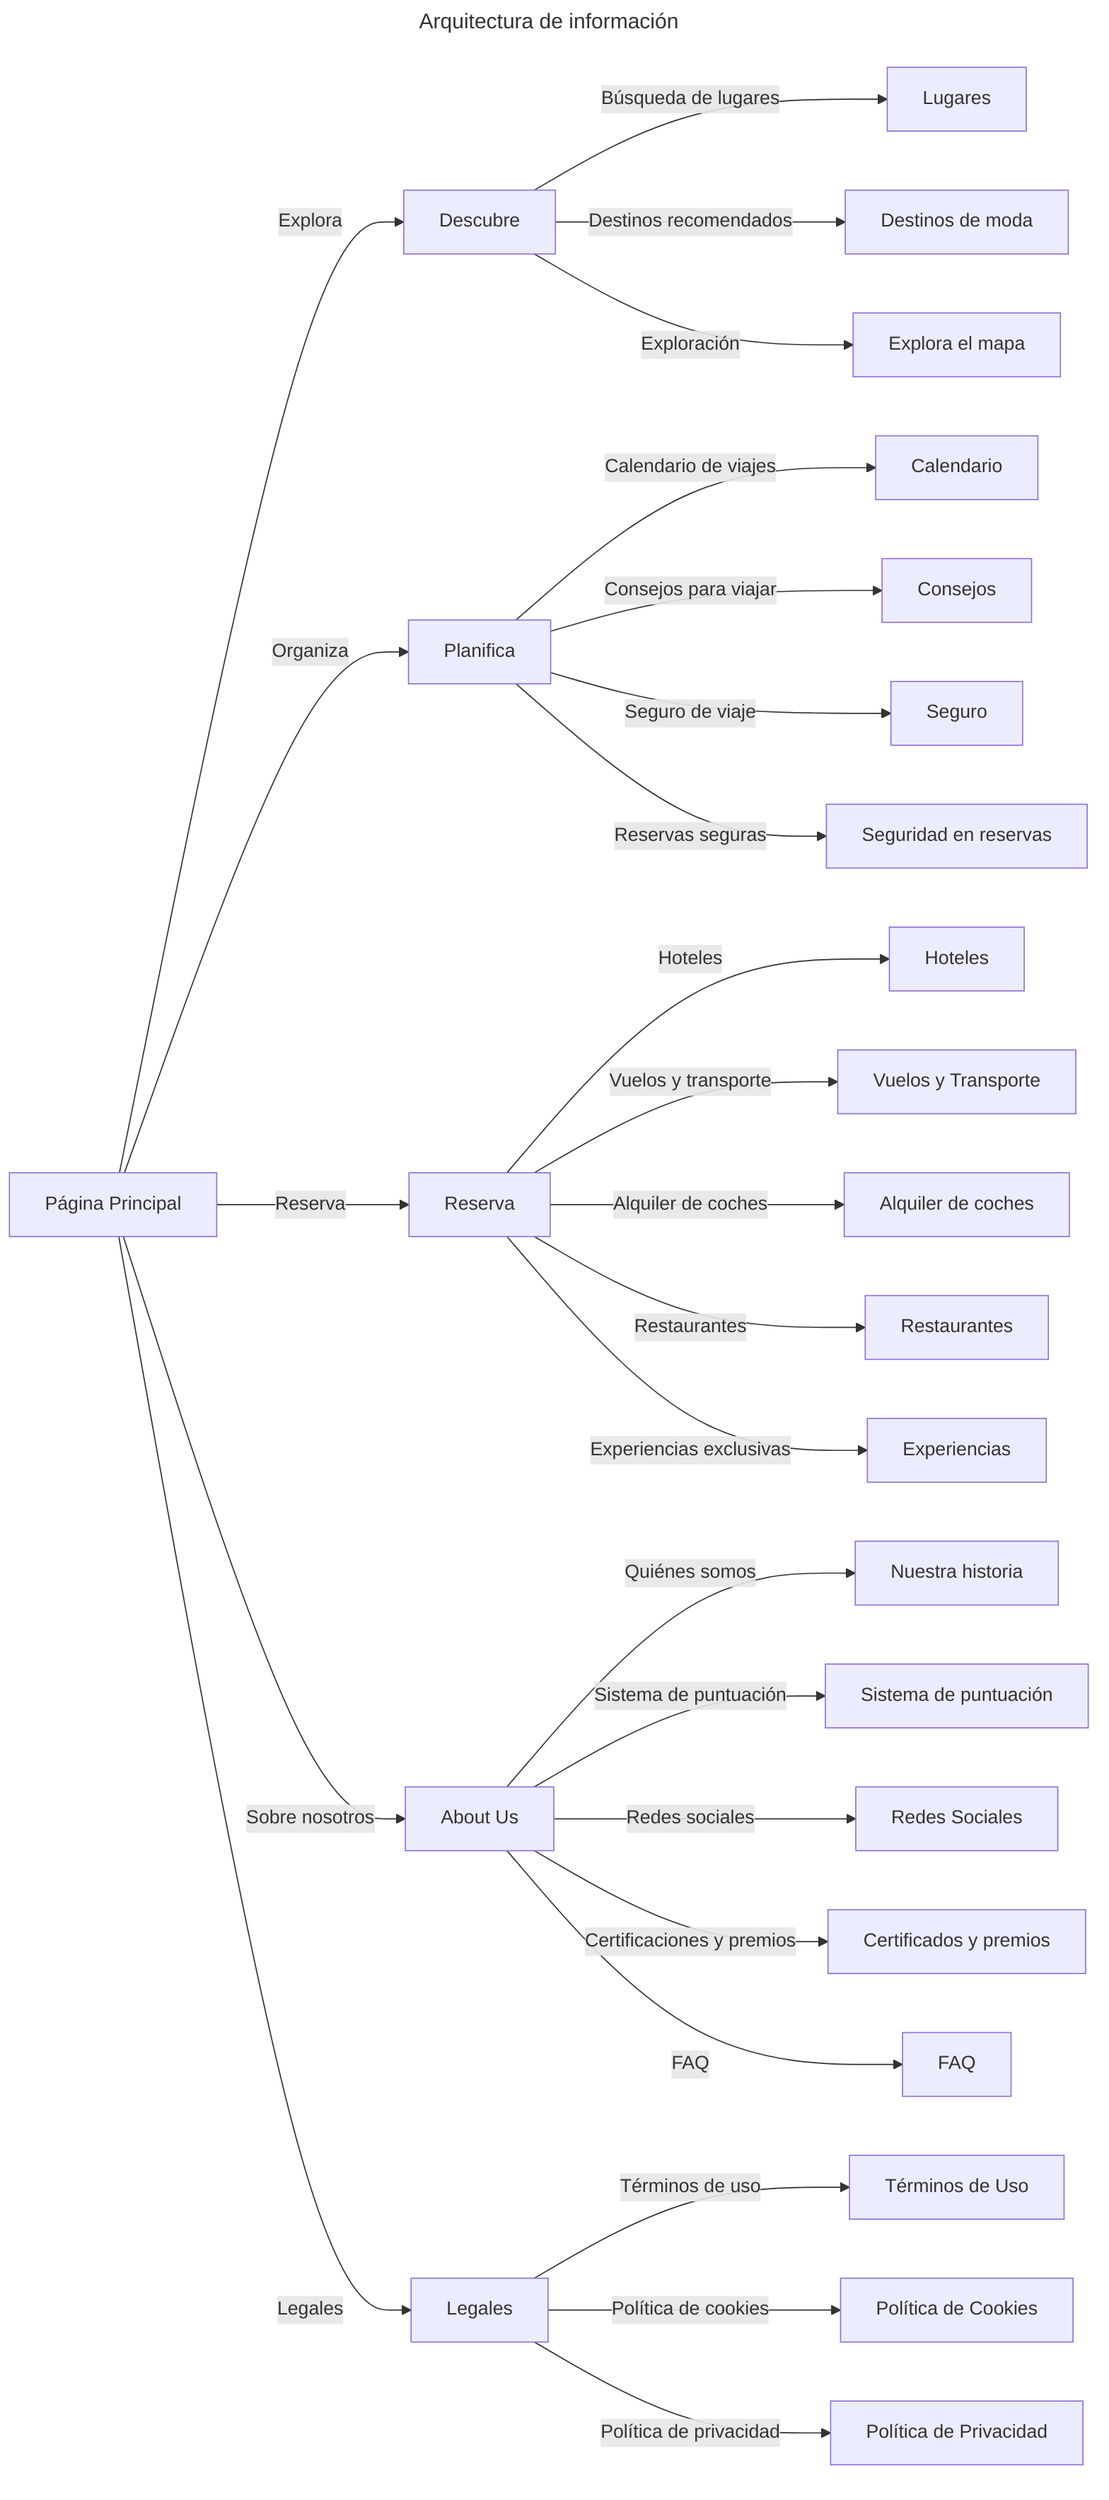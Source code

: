 ---
title: Arquitectura de información
---
graph LR
    main["Página Principal"] 
    descubre["Descubre"] 
    planifica["Planifica"] 
    reserva["Reserva"] 
    about-us["About Us"] 
    legales["Legales"] 

    main -->|Explora| descubre
    main -->|Organiza| planifica
    main -->|Reserva| reserva
    main -->|Sobre nosotros| about-us
    main -->|Legales| legales

    %% Secciones de Descubre
    descubre -->|Búsqueda de lugares| descubre-lugares["Lugares"]
    descubre -->|Destinos recomendados| descubre-destinos["Destinos de moda"]
    descubre -->|Exploración| descubre-exploracion["Explora el mapa"]

    %% Secciones de Planifica
    planifica -->|Calendario de viajes| planifica-calendario["Calendario"]
    planifica -->|Consejos para viajar| planifica-consejos["Consejos"]
    planifica -->|Seguro de viaje| planifica-seguro["Seguro"]
    planifica -->|Reservas seguras| planifica-reservas["Seguridad en reservas"]

    %% Secciones de Reserva
    reserva -->|Hoteles| reserva-hoteles["Hoteles"]
    reserva -->|Vuelos y transporte| reserva-vuelos["Vuelos y Transporte"]
    reserva -->|Alquiler de coches| reserva-coches["Alquiler de coches"]
    reserva -->|Restaurantes| reserva-restaurantes["Restaurantes"]
    reserva -->|Experiencias exclusivas| reserva-experiencias["Experiencias"]

    %% Secciones de About Us
    about-us -->|Quiénes somos| about-quienes["Nuestra historia"]
    about-us -->|Sistema de puntuación| about-puntuacion["Sistema de puntuación"]
    about-us -->|Redes sociales| about-redes["Redes Sociales"]
    about-us -->|Certificaciones y premios| about-premios["Certificados y premios"]
    about-us -->|FAQ| about-faq["FAQ"]

    %% Secciones de Legales
    legales -->|Términos de uso| legales-terminos["Términos de Uso"]
    legales -->|Política de cookies| legales-cookies["Política de Cookies"]
    legales -->|Política de privacidad| legales-privacidad["Política de Privacidad"]